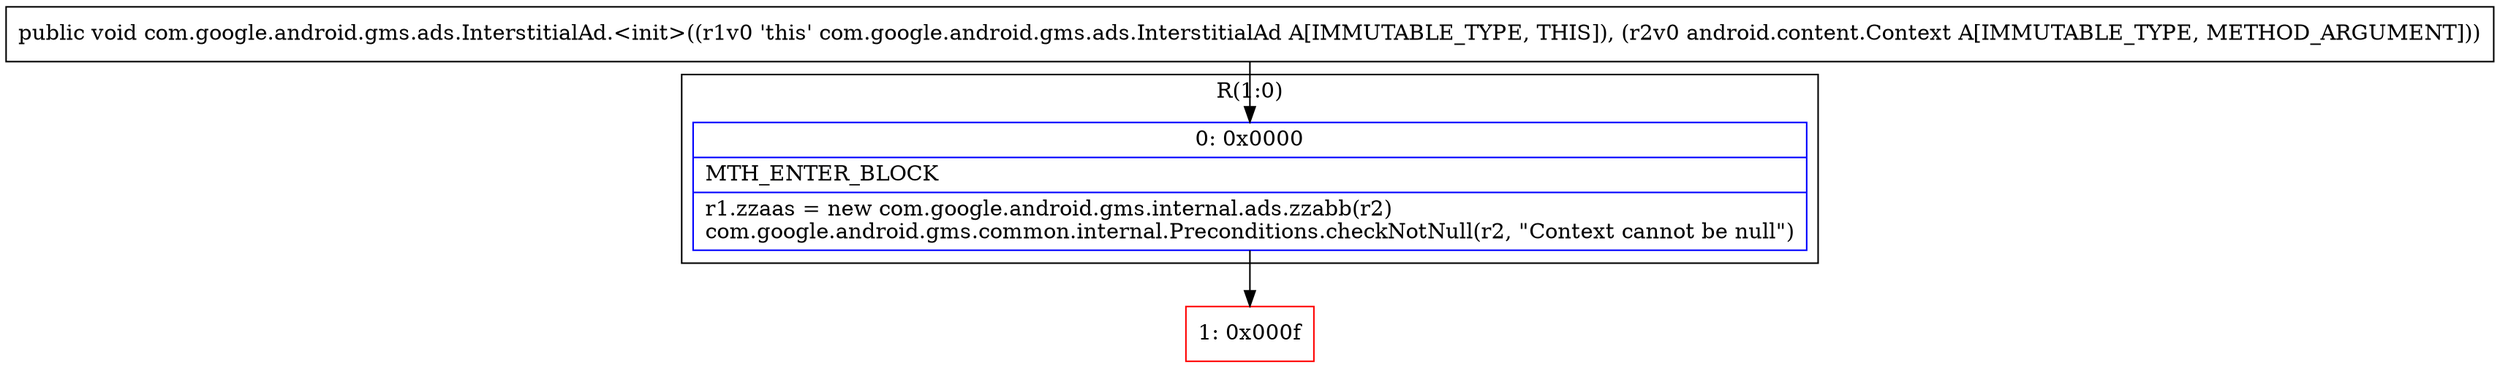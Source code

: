 digraph "CFG forcom.google.android.gms.ads.InterstitialAd.\<init\>(Landroid\/content\/Context;)V" {
subgraph cluster_Region_14423133 {
label = "R(1:0)";
node [shape=record,color=blue];
Node_0 [shape=record,label="{0\:\ 0x0000|MTH_ENTER_BLOCK\l|r1.zzaas = new com.google.android.gms.internal.ads.zzabb(r2)\lcom.google.android.gms.common.internal.Preconditions.checkNotNull(r2, \"Context cannot be null\")\l}"];
}
Node_1 [shape=record,color=red,label="{1\:\ 0x000f}"];
MethodNode[shape=record,label="{public void com.google.android.gms.ads.InterstitialAd.\<init\>((r1v0 'this' com.google.android.gms.ads.InterstitialAd A[IMMUTABLE_TYPE, THIS]), (r2v0 android.content.Context A[IMMUTABLE_TYPE, METHOD_ARGUMENT])) }"];
MethodNode -> Node_0;
Node_0 -> Node_1;
}

